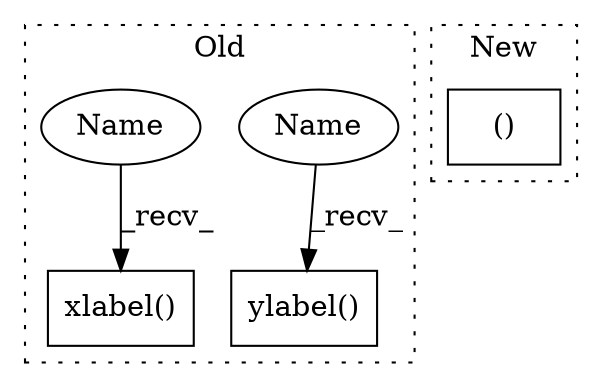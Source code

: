 digraph G {
subgraph cluster0 {
1 [label="xlabel()" a="75" s="2863,2886" l="11,1" shape="box"];
3 [label="ylabel()" a="75" s="2814,2857" l="11,1" shape="box"];
4 [label="Name" a="87" s="2814" l="3" shape="ellipse"];
5 [label="Name" a="87" s="2863" l="3" shape="ellipse"];
label = "Old";
style="dotted";
}
subgraph cluster1 {
2 [label="()" a="54" s="3872" l="5" shape="box"];
label = "New";
style="dotted";
}
4 -> 3 [label="_recv_"];
5 -> 1 [label="_recv_"];
}